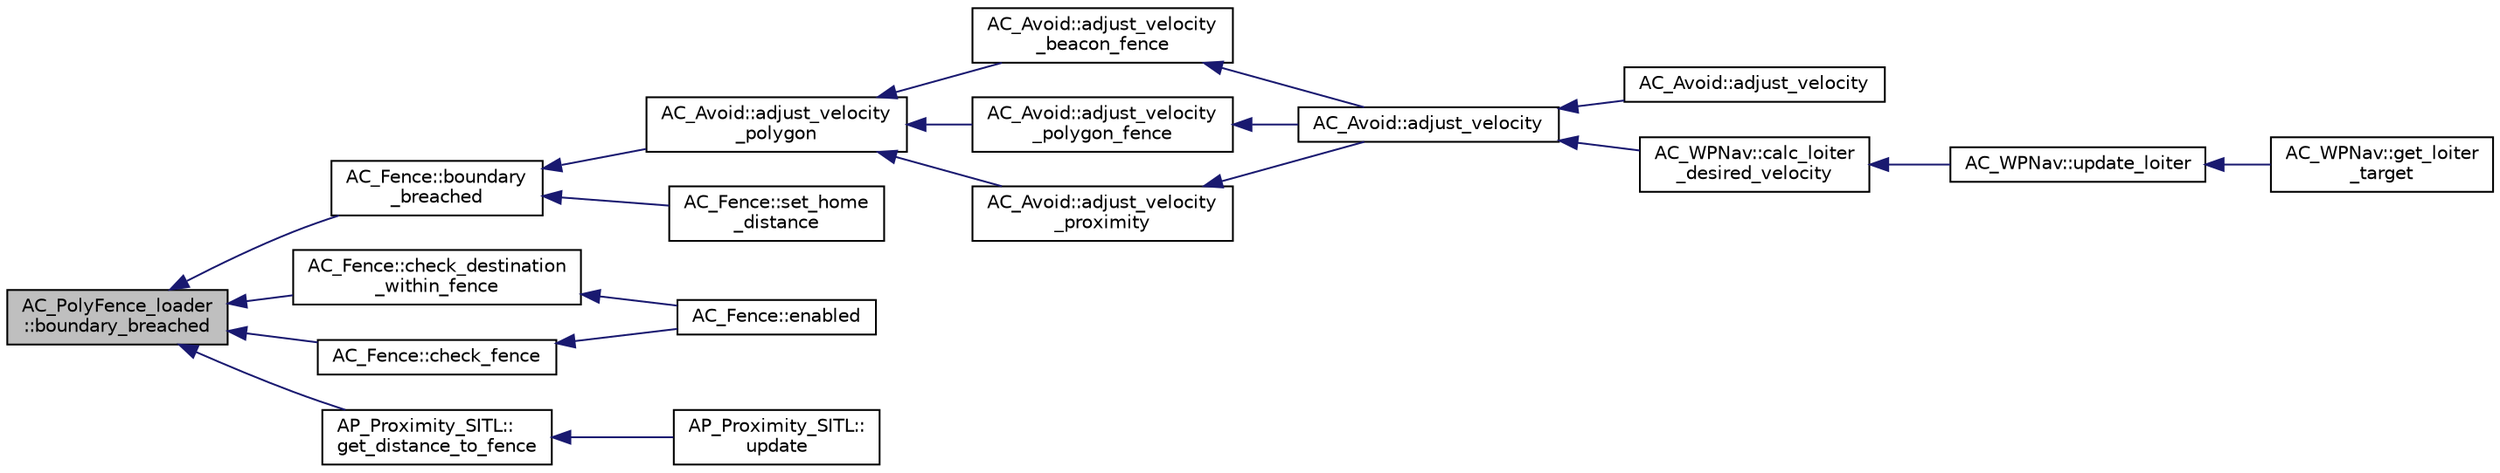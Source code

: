 digraph "AC_PolyFence_loader::boundary_breached"
{
 // INTERACTIVE_SVG=YES
  edge [fontname="Helvetica",fontsize="10",labelfontname="Helvetica",labelfontsize="10"];
  node [fontname="Helvetica",fontsize="10",shape=record];
  rankdir="LR";
  Node1 [label="AC_PolyFence_loader\l::boundary_breached",height=0.2,width=0.4,color="black", fillcolor="grey75", style="filled", fontcolor="black"];
  Node1 -> Node2 [dir="back",color="midnightblue",fontsize="10",style="solid",fontname="Helvetica"];
  Node2 [label="AC_Fence::boundary\l_breached",height=0.2,width=0.4,color="black", fillcolor="white", style="filled",URL="$classAC__Fence.html#a9ab2e92431697e0f47896edce9e87cf9",tooltip="returns true if we&#39;ve breached the polygon boundary. simple passthrough to underlying _poly_loader ob..."];
  Node2 -> Node3 [dir="back",color="midnightblue",fontsize="10",style="solid",fontname="Helvetica"];
  Node3 [label="AC_Avoid::adjust_velocity\l_polygon",height=0.2,width=0.4,color="black", fillcolor="white", style="filled",URL="$classAC__Avoid.html#a7e9a8c28e3f61c7e7ee3bf5afe986e4f"];
  Node3 -> Node4 [dir="back",color="midnightblue",fontsize="10",style="solid",fontname="Helvetica"];
  Node4 [label="AC_Avoid::adjust_velocity\l_beacon_fence",height=0.2,width=0.4,color="black", fillcolor="white", style="filled",URL="$classAC__Avoid.html#acda5962c20c1d4c06eb2137c092e9569"];
  Node4 -> Node5 [dir="back",color="midnightblue",fontsize="10",style="solid",fontname="Helvetica"];
  Node5 [label="AC_Avoid::adjust_velocity",height=0.2,width=0.4,color="black", fillcolor="white", style="filled",URL="$classAC__Avoid.html#abee541d127ce0da1fe6be54f987a0779"];
  Node5 -> Node6 [dir="back",color="midnightblue",fontsize="10",style="solid",fontname="Helvetica"];
  Node6 [label="AC_Avoid::adjust_velocity",height=0.2,width=0.4,color="black", fillcolor="white", style="filled",URL="$classAC__Avoid.html#a95e227fdefd6f8c85b4d4888cad8993f"];
  Node5 -> Node7 [dir="back",color="midnightblue",fontsize="10",style="solid",fontname="Helvetica"];
  Node7 [label="AC_WPNav::calc_loiter\l_desired_velocity",height=0.2,width=0.4,color="black", fillcolor="white", style="filled",URL="$classAC__WPNav.html#a3dbf7bda89b127cdc81bca29e2af25de"];
  Node7 -> Node8 [dir="back",color="midnightblue",fontsize="10",style="solid",fontname="Helvetica"];
  Node8 [label="AC_WPNav::update_loiter",height=0.2,width=0.4,color="black", fillcolor="white", style="filled",URL="$classAC__WPNav.html#a0a434270245fd8641352af387700dc82",tooltip="update_loiter - run the loiter controller - should be called at 10hz "];
  Node8 -> Node9 [dir="back",color="midnightblue",fontsize="10",style="solid",fontname="Helvetica"];
  Node9 [label="AC_WPNav::get_loiter\l_target",height=0.2,width=0.4,color="black", fillcolor="white", style="filled",URL="$classAC__WPNav.html#ae34a88192799de8f2b96c8cd295bb971",tooltip="get_loiter_target - returns loiter target position "];
  Node3 -> Node10 [dir="back",color="midnightblue",fontsize="10",style="solid",fontname="Helvetica"];
  Node10 [label="AC_Avoid::adjust_velocity\l_polygon_fence",height=0.2,width=0.4,color="black", fillcolor="white", style="filled",URL="$classAC__Avoid.html#ac02a966259c9abb5ca2e5e4ee8e72d91"];
  Node10 -> Node5 [dir="back",color="midnightblue",fontsize="10",style="solid",fontname="Helvetica"];
  Node3 -> Node11 [dir="back",color="midnightblue",fontsize="10",style="solid",fontname="Helvetica"];
  Node11 [label="AC_Avoid::adjust_velocity\l_proximity",height=0.2,width=0.4,color="black", fillcolor="white", style="filled",URL="$classAC__Avoid.html#aac95ba12099c07f5b9c6bfd5f7cee4b2"];
  Node11 -> Node5 [dir="back",color="midnightblue",fontsize="10",style="solid",fontname="Helvetica"];
  Node2 -> Node12 [dir="back",color="midnightblue",fontsize="10",style="solid",fontname="Helvetica"];
  Node12 [label="AC_Fence::set_home\l_distance",height=0.2,width=0.4,color="black", fillcolor="white", style="filled",URL="$classAC__Fence.html#ae37cf33a4fd250b66386253720fddbc9",tooltip="set_home_distance - update vehicle&#39;s distance from home in meters - required for circular horizontal ..."];
  Node1 -> Node13 [dir="back",color="midnightblue",fontsize="10",style="solid",fontname="Helvetica"];
  Node13 [label="AC_Fence::check_destination\l_within_fence",height=0.2,width=0.4,color="black", fillcolor="white", style="filled",URL="$classAC__Fence.html#a1ddf2b4968acee81332875003c5ff64d"];
  Node13 -> Node14 [dir="back",color="midnightblue",fontsize="10",style="solid",fontname="Helvetica"];
  Node14 [label="AC_Fence::enabled",height=0.2,width=0.4,color="black", fillcolor="white", style="filled",URL="$classAC__Fence.html#acdc600f19a3e4eb6de655c26f52e0968",tooltip="enabled - returns true if fence is enabled "];
  Node1 -> Node15 [dir="back",color="midnightblue",fontsize="10",style="solid",fontname="Helvetica"];
  Node15 [label="AC_Fence::check_fence",height=0.2,width=0.4,color="black", fillcolor="white", style="filled",URL="$classAC__Fence.html#a730e2005dc74a0a70ee16bfb9569baeb"];
  Node15 -> Node14 [dir="back",color="midnightblue",fontsize="10",style="solid",fontname="Helvetica"];
  Node1 -> Node16 [dir="back",color="midnightblue",fontsize="10",style="solid",fontname="Helvetica"];
  Node16 [label="AP_Proximity_SITL::\lget_distance_to_fence",height=0.2,width=0.4,color="black", fillcolor="white", style="filled",URL="$classAP__Proximity__SITL.html#ac2a76298f4b87a2694ebe0af35f1521e"];
  Node16 -> Node17 [dir="back",color="midnightblue",fontsize="10",style="solid",fontname="Helvetica"];
  Node17 [label="AP_Proximity_SITL::\lupdate",height=0.2,width=0.4,color="black", fillcolor="white", style="filled",URL="$classAP__Proximity__SITL.html#a6d9f228a0ae41c802bda9b6aff5f00dd"];
}
